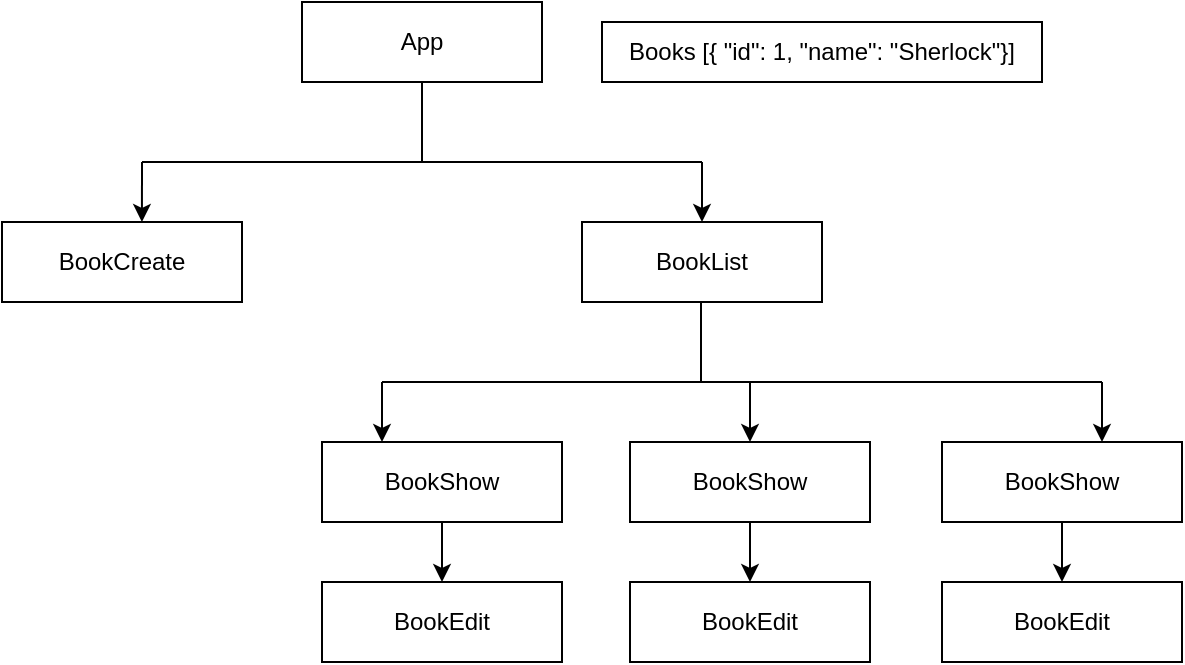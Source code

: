 <mxfile>
    <diagram id="NKffa8tUdyNndZ9erpJp" name="Page-1">
        <mxGraphModel dx="897" dy="465" grid="1" gridSize="10" guides="1" tooltips="1" connect="1" arrows="1" fold="1" page="1" pageScale="1" pageWidth="827" pageHeight="1169" math="0" shadow="0">
            <root>
                <mxCell id="0"/>
                <mxCell id="1" parent="0"/>
                <mxCell id="2" value="App" style="rounded=0;whiteSpace=wrap;html=1;" vertex="1" parent="1">
                    <mxGeometry x="250" y="50" width="120" height="40" as="geometry"/>
                </mxCell>
                <mxCell id="3" value="BookCreate" style="rounded=0;whiteSpace=wrap;html=1;" vertex="1" parent="1">
                    <mxGeometry x="100" y="160" width="120" height="40" as="geometry"/>
                </mxCell>
                <mxCell id="6" value="BookList" style="rounded=0;whiteSpace=wrap;html=1;" vertex="1" parent="1">
                    <mxGeometry x="390" y="160" width="120" height="40" as="geometry"/>
                </mxCell>
                <mxCell id="7" value="" style="endArrow=none;html=1;rounded=0;" edge="1" parent="1">
                    <mxGeometry width="50" height="50" relative="1" as="geometry">
                        <mxPoint x="170" y="130" as="sourcePoint"/>
                        <mxPoint x="450" y="130" as="targetPoint"/>
                    </mxGeometry>
                </mxCell>
                <mxCell id="8" value="" style="endArrow=none;html=1;entryX=0.5;entryY=1;entryDx=0;entryDy=0;rounded=0;" edge="1" parent="1" target="2">
                    <mxGeometry width="50" height="50" relative="1" as="geometry">
                        <mxPoint x="310" y="130" as="sourcePoint"/>
                        <mxPoint x="320" y="90" as="targetPoint"/>
                    </mxGeometry>
                </mxCell>
                <mxCell id="9" value="" style="endArrow=classic;html=1;entryX=0.583;entryY=0;entryDx=0;entryDy=0;entryPerimeter=0;rounded=0;" edge="1" parent="1" target="3">
                    <mxGeometry width="50" height="50" relative="1" as="geometry">
                        <mxPoint x="170" y="130" as="sourcePoint"/>
                        <mxPoint x="220" y="80" as="targetPoint"/>
                    </mxGeometry>
                </mxCell>
                <mxCell id="10" value="" style="endArrow=classic;html=1;rounded=0;" edge="1" parent="1" target="6">
                    <mxGeometry width="50" height="50" relative="1" as="geometry">
                        <mxPoint x="450" y="130" as="sourcePoint"/>
                        <mxPoint x="500" y="80" as="targetPoint"/>
                    </mxGeometry>
                </mxCell>
                <mxCell id="11" value="" style="endArrow=none;html=1;rounded=0;" edge="1" parent="1">
                    <mxGeometry width="50" height="50" relative="1" as="geometry">
                        <mxPoint x="449.5" y="240" as="sourcePoint"/>
                        <mxPoint x="449.5" y="200" as="targetPoint"/>
                    </mxGeometry>
                </mxCell>
                <mxCell id="12" value="" style="endArrow=none;html=1;rounded=0;" edge="1" parent="1">
                    <mxGeometry width="50" height="50" relative="1" as="geometry">
                        <mxPoint x="290" y="240" as="sourcePoint"/>
                        <mxPoint x="650" y="240" as="targetPoint"/>
                    </mxGeometry>
                </mxCell>
                <mxCell id="13" value="BookShow" style="rounded=0;whiteSpace=wrap;html=1;" vertex="1" parent="1">
                    <mxGeometry x="260" y="270" width="120" height="40" as="geometry"/>
                </mxCell>
                <mxCell id="14" value="BookShow" style="rounded=0;whiteSpace=wrap;html=1;" vertex="1" parent="1">
                    <mxGeometry x="570" y="270" width="120" height="40" as="geometry"/>
                </mxCell>
                <mxCell id="15" value="BookShow" style="rounded=0;whiteSpace=wrap;html=1;" vertex="1" parent="1">
                    <mxGeometry x="414" y="270" width="120" height="40" as="geometry"/>
                </mxCell>
                <mxCell id="16" value="" style="endArrow=classic;html=1;entryX=0.25;entryY=0;entryDx=0;entryDy=0;rounded=0;" edge="1" parent="1" target="13">
                    <mxGeometry width="50" height="50" relative="1" as="geometry">
                        <mxPoint x="290" y="240" as="sourcePoint"/>
                        <mxPoint x="340" y="190" as="targetPoint"/>
                    </mxGeometry>
                </mxCell>
                <mxCell id="17" value="" style="endArrow=classic;html=1;entryX=0.5;entryY=0;entryDx=0;entryDy=0;rounded=0;" edge="1" parent="1" target="15">
                    <mxGeometry width="50" height="50" relative="1" as="geometry">
                        <mxPoint x="474" y="240" as="sourcePoint"/>
                        <mxPoint x="520" y="200" as="targetPoint"/>
                    </mxGeometry>
                </mxCell>
                <mxCell id="18" value="" style="endArrow=classic;html=1;rounded=0;" edge="1" parent="1">
                    <mxGeometry width="50" height="50" relative="1" as="geometry">
                        <mxPoint x="650" y="240" as="sourcePoint"/>
                        <mxPoint x="650" y="270" as="targetPoint"/>
                    </mxGeometry>
                </mxCell>
                <mxCell id="19" value="BookEdit" style="rounded=0;whiteSpace=wrap;html=1;" vertex="1" parent="1">
                    <mxGeometry x="260" y="340" width="120" height="40" as="geometry"/>
                </mxCell>
                <mxCell id="20" value="BookEdit" style="rounded=0;whiteSpace=wrap;html=1;" vertex="1" parent="1">
                    <mxGeometry x="414" y="340" width="120" height="40" as="geometry"/>
                </mxCell>
                <mxCell id="21" value="BookEdit" style="rounded=0;whiteSpace=wrap;html=1;" vertex="1" parent="1">
                    <mxGeometry x="570" y="340" width="120" height="40" as="geometry"/>
                </mxCell>
                <mxCell id="22" value="" style="endArrow=classic;html=1;rounded=0;" edge="1" parent="1" target="19">
                    <mxGeometry width="50" height="50" relative="1" as="geometry">
                        <mxPoint x="320" y="310" as="sourcePoint"/>
                        <mxPoint x="370" y="260" as="targetPoint"/>
                    </mxGeometry>
                </mxCell>
                <mxCell id="23" value="" style="endArrow=classic;html=1;exitX=0.5;exitY=1;exitDx=0;exitDy=0;rounded=0;" edge="1" parent="1" source="15">
                    <mxGeometry width="50" height="50" relative="1" as="geometry">
                        <mxPoint x="430" y="480" as="sourcePoint"/>
                        <mxPoint x="474" y="340" as="targetPoint"/>
                    </mxGeometry>
                </mxCell>
                <mxCell id="24" value="" style="endArrow=classic;html=1;entryX=0.5;entryY=0;entryDx=0;entryDy=0;rounded=0;" edge="1" parent="1" source="14" target="21">
                    <mxGeometry width="50" height="50" relative="1" as="geometry">
                        <mxPoint x="570" y="440" as="sourcePoint"/>
                        <mxPoint x="620" y="390" as="targetPoint"/>
                    </mxGeometry>
                </mxCell>
                <mxCell id="25" value="Books [{ &quot;id&quot;: 1, &quot;name&quot;: &quot;Sherlock&quot;}]" style="rounded=0;whiteSpace=wrap;html=1;" vertex="1" parent="1">
                    <mxGeometry x="400" y="60" width="220" height="30" as="geometry"/>
                </mxCell>
            </root>
        </mxGraphModel>
    </diagram>
</mxfile>